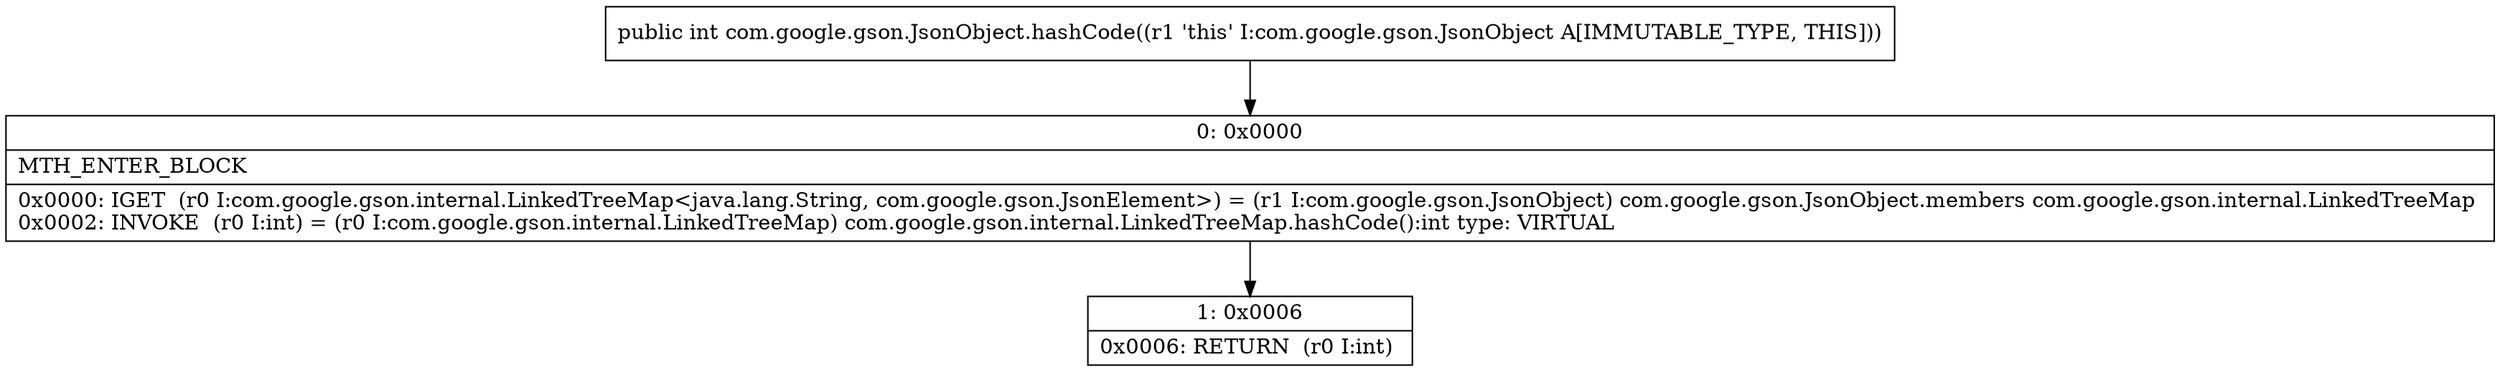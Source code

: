 digraph "CFG forcom.google.gson.JsonObject.hashCode()I" {
Node_0 [shape=record,label="{0\:\ 0x0000|MTH_ENTER_BLOCK\l|0x0000: IGET  (r0 I:com.google.gson.internal.LinkedTreeMap\<java.lang.String, com.google.gson.JsonElement\>) = (r1 I:com.google.gson.JsonObject) com.google.gson.JsonObject.members com.google.gson.internal.LinkedTreeMap \l0x0002: INVOKE  (r0 I:int) = (r0 I:com.google.gson.internal.LinkedTreeMap) com.google.gson.internal.LinkedTreeMap.hashCode():int type: VIRTUAL \l}"];
Node_1 [shape=record,label="{1\:\ 0x0006|0x0006: RETURN  (r0 I:int) \l}"];
MethodNode[shape=record,label="{public int com.google.gson.JsonObject.hashCode((r1 'this' I:com.google.gson.JsonObject A[IMMUTABLE_TYPE, THIS])) }"];
MethodNode -> Node_0;
Node_0 -> Node_1;
}

